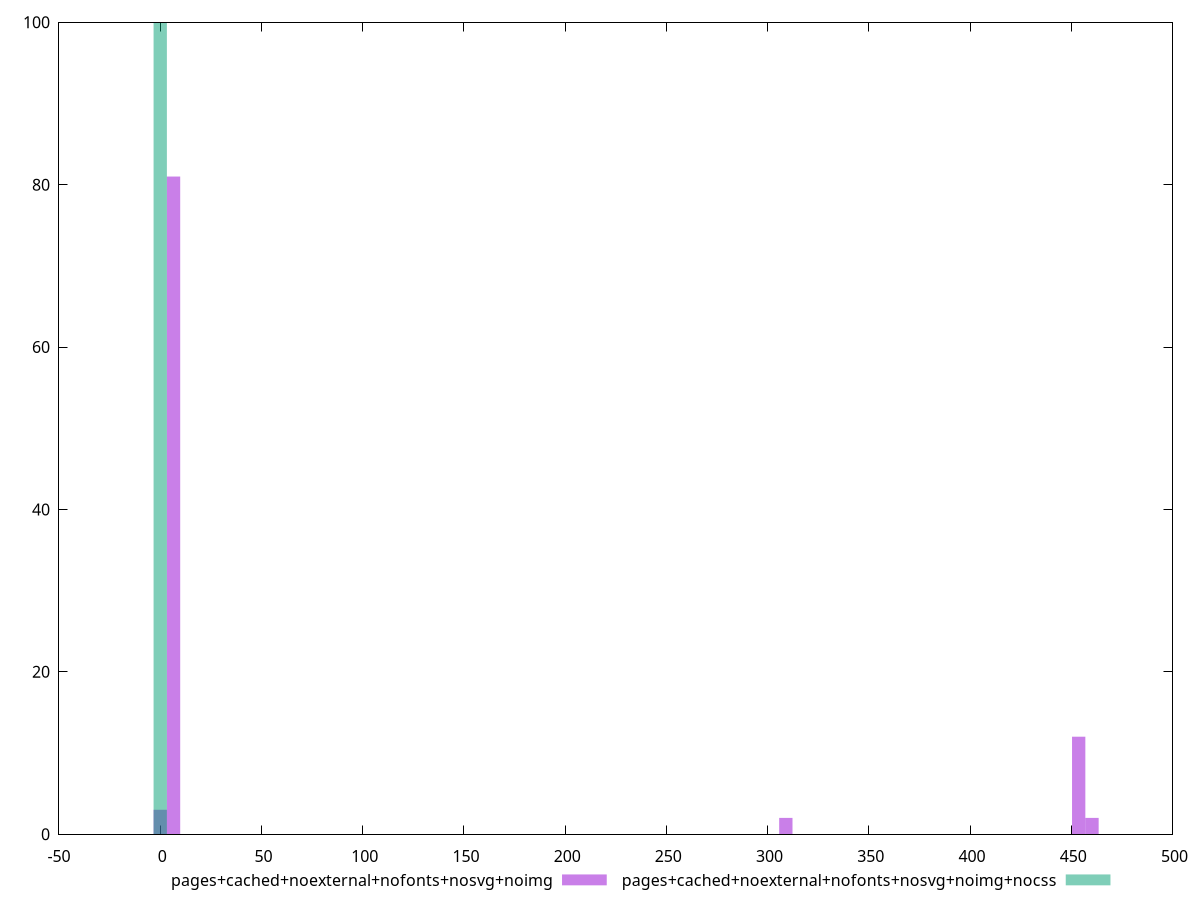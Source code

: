 reset
set terminal svg size 640, 500 enhanced background rgb 'white'
set output "reprap/render-blocking-resources/comparison/histogram/11_vs_12.svg"

$pagesCachedNoexternalNofontsNosvgNoimg <<EOF
6.574783069870675 81
453.66003182107653 12
309.0148042839217 2
460.23481489094723 2
0 3
EOF

$pagesCachedNoexternalNofontsNosvgNoimgNocss <<EOF
0 100
EOF

set key outside below
set boxwidth 6.574783069870675
set yrange [0:100]
set style fill transparent solid 0.5 noborder

plot \
  $pagesCachedNoexternalNofontsNosvgNoimg title "pages+cached+noexternal+nofonts+nosvg+noimg" with boxes, \
  $pagesCachedNoexternalNofontsNosvgNoimgNocss title "pages+cached+noexternal+nofonts+nosvg+noimg+nocss" with boxes, \


reset